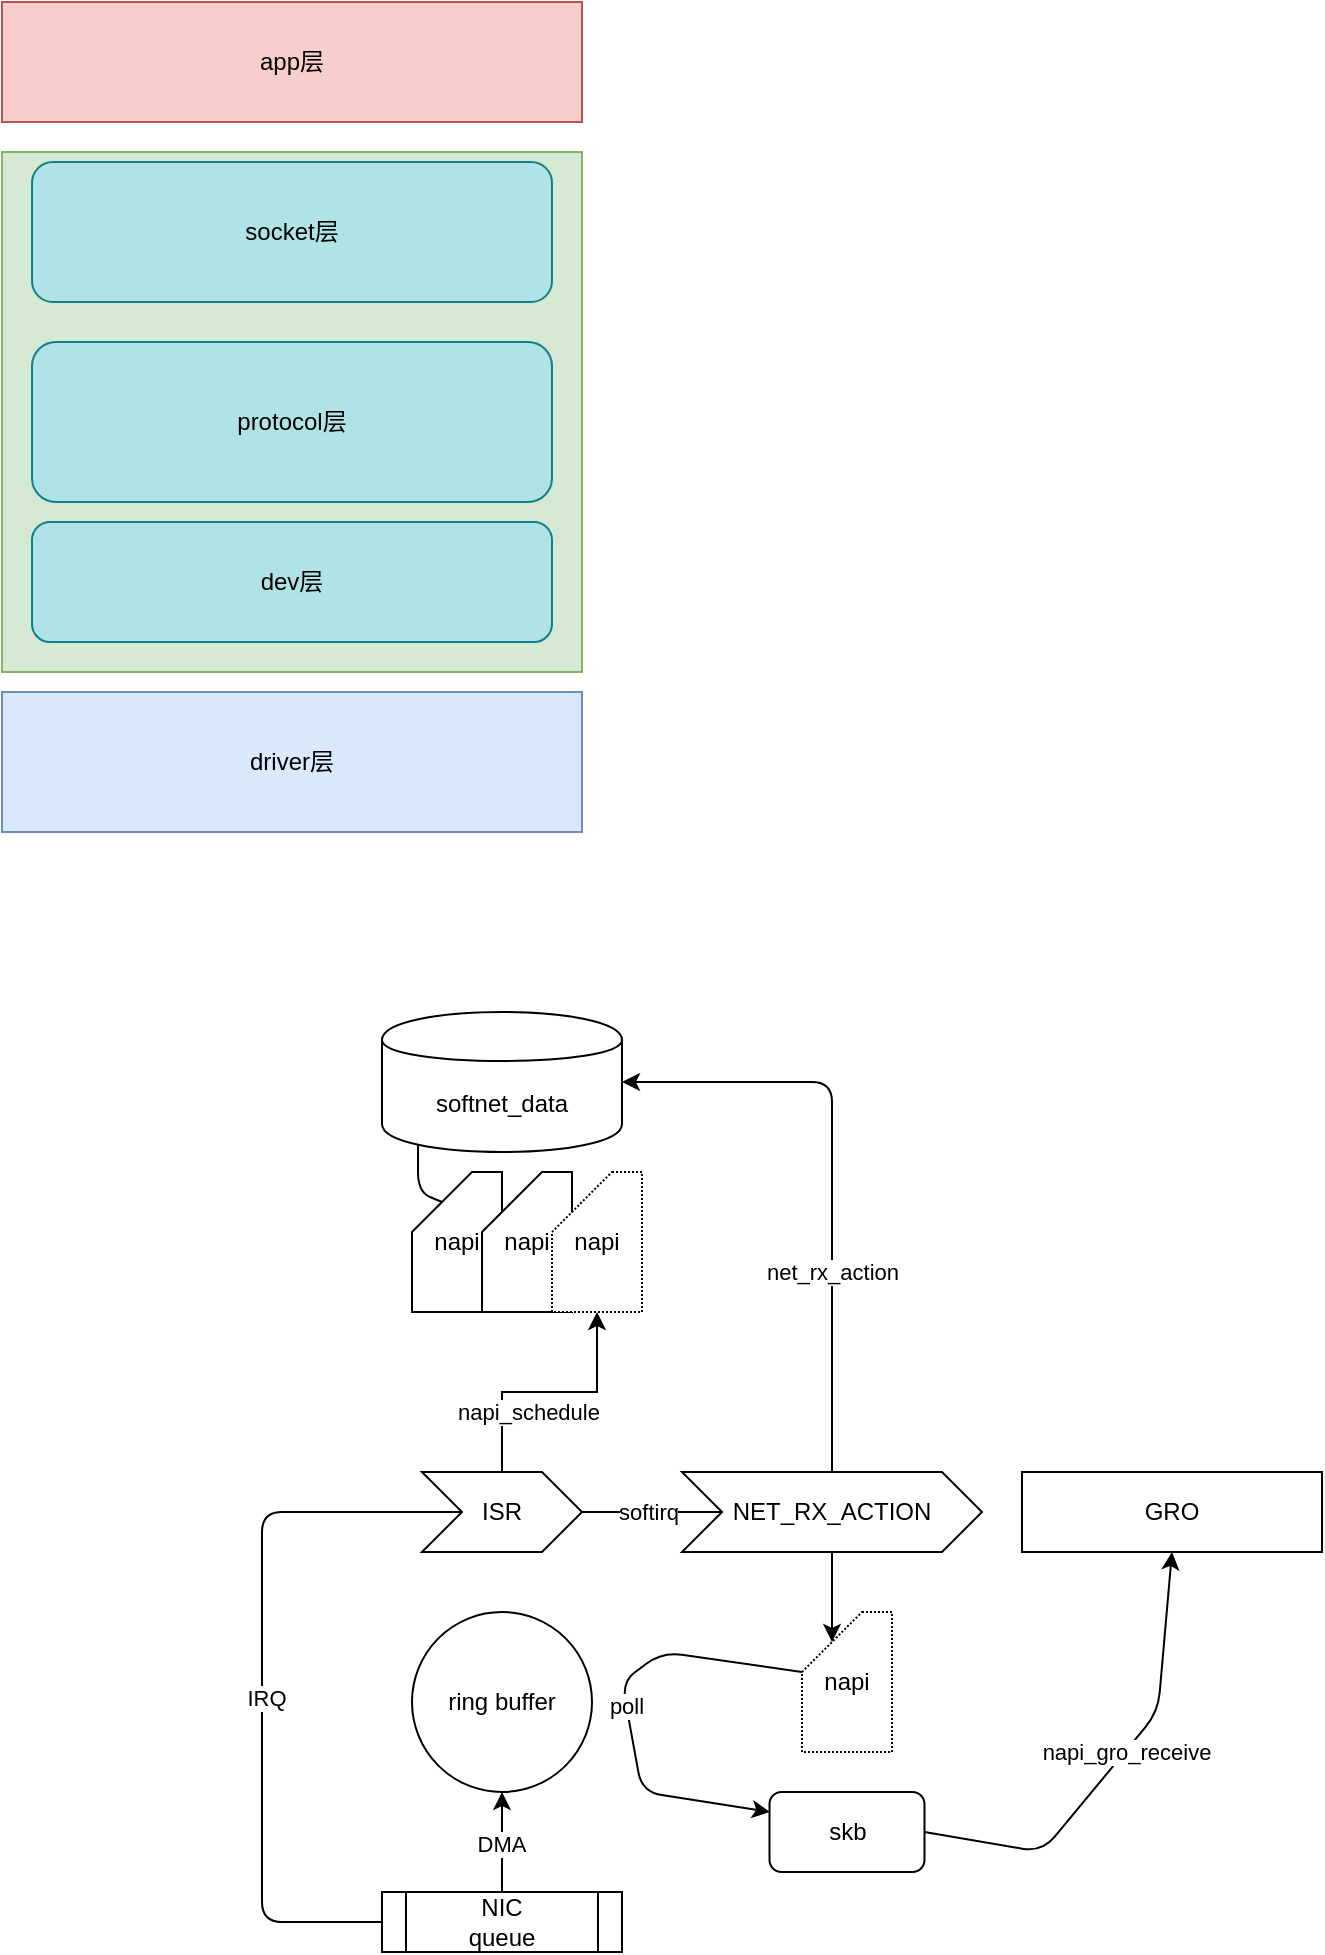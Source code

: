 <mxfile version="13.0.7" type="github">
  <diagram id="QSgkhsJ8-CCZ3Fh4raby" name="第 1 页">
    <mxGraphModel dx="506" dy="1191" grid="1" gridSize="10" guides="1" tooltips="1" connect="1" arrows="1" fold="1" page="1" pageScale="1" pageWidth="827" pageHeight="1169" math="0" shadow="0">
      <root>
        <mxCell id="0" />
        <mxCell id="1" parent="0" />
        <mxCell id="qL4h5Hli39V2gupRvyvF-1" value="" style="rounded=0;whiteSpace=wrap;html=1;fillColor=#d5e8d4;strokeColor=#82b366;" parent="1" vertex="1">
          <mxGeometry x="40" y="100" width="290" height="260" as="geometry" />
        </mxCell>
        <mxCell id="qL4h5Hli39V2gupRvyvF-2" value="&lt;div&gt;driver层&lt;/div&gt;" style="rounded=0;whiteSpace=wrap;html=1;fillColor=#dae8fc;strokeColor=#6c8ebf;align=center;" parent="1" vertex="1">
          <mxGeometry x="40" y="370" width="290" height="70" as="geometry" />
        </mxCell>
        <mxCell id="qL4h5Hli39V2gupRvyvF-3" value="app层" style="rounded=0;whiteSpace=wrap;html=1;fillColor=#f8cecc;strokeColor=#b85450;align=center;" parent="1" vertex="1">
          <mxGeometry x="40" y="25" width="290" height="60" as="geometry" />
        </mxCell>
        <mxCell id="qL4h5Hli39V2gupRvyvF-4" value="socket层" style="rounded=1;whiteSpace=wrap;html=1;fillColor=#b0e3e6;strokeColor=#0e8088;" parent="1" vertex="1">
          <mxGeometry x="55" y="105" width="260" height="70" as="geometry" />
        </mxCell>
        <mxCell id="qL4h5Hli39V2gupRvyvF-5" value="protocol层" style="rounded=1;whiteSpace=wrap;html=1;fillColor=#b0e3e6;strokeColor=#0e8088;" parent="1" vertex="1">
          <mxGeometry x="55" y="195" width="260" height="80" as="geometry" />
        </mxCell>
        <mxCell id="qL4h5Hli39V2gupRvyvF-6" value="dev层" style="rounded=1;whiteSpace=wrap;html=1;fillColor=#b0e3e6;strokeColor=#0e8088;" parent="1" vertex="1">
          <mxGeometry x="55" y="285" width="260" height="60" as="geometry" />
        </mxCell>
        <mxCell id="DjlL4Gagi0AbFThIr3c9-20" value="" style="edgeStyle=orthogonalEdgeStyle;rounded=0;orthogonalLoop=1;jettySize=auto;html=1;" edge="1" parent="1" source="DjlL4Gagi0AbFThIr3c9-1" target="DjlL4Gagi0AbFThIr3c9-2">
          <mxGeometry relative="1" as="geometry" />
        </mxCell>
        <mxCell id="DjlL4Gagi0AbFThIr3c9-21" value="DMA&amp;nbsp;" style="edgeLabel;html=1;align=center;verticalAlign=middle;resizable=0;points=[];" vertex="1" connectable="0" parent="DjlL4Gagi0AbFThIr3c9-20">
          <mxGeometry x="-0.04" y="-1" relative="1" as="geometry">
            <mxPoint as="offset" />
          </mxGeometry>
        </mxCell>
        <mxCell id="DjlL4Gagi0AbFThIr3c9-1" value="NIC&lt;br&gt;queue" style="shape=process;whiteSpace=wrap;html=1;backgroundOutline=1;rotation=0;" vertex="1" parent="1">
          <mxGeometry x="230" y="970" width="120" height="30" as="geometry" />
        </mxCell>
        <mxCell id="DjlL4Gagi0AbFThIr3c9-2" value="ring buffer" style="ellipse;whiteSpace=wrap;html=1;aspect=fixed;" vertex="1" parent="1">
          <mxGeometry x="245" y="830" width="90" height="90" as="geometry" />
        </mxCell>
        <mxCell id="DjlL4Gagi0AbFThIr3c9-5" value="ISR" style="shape=step;perimeter=stepPerimeter;whiteSpace=wrap;html=1;fixedSize=1;" vertex="1" parent="1">
          <mxGeometry x="250" y="760" width="80" height="40" as="geometry" />
        </mxCell>
        <mxCell id="DjlL4Gagi0AbFThIr3c9-26" value="" style="edgeStyle=orthogonalEdgeStyle;rounded=0;orthogonalLoop=1;jettySize=auto;html=1;entryX=0.5;entryY=1;entryDx=0;entryDy=0;entryPerimeter=0;" edge="1" parent="1" source="DjlL4Gagi0AbFThIr3c9-5" target="DjlL4Gagi0AbFThIr3c9-46">
          <mxGeometry relative="1" as="geometry">
            <Array as="points">
              <mxPoint x="290" y="720" />
              <mxPoint x="337" y="720" />
            </Array>
          </mxGeometry>
        </mxCell>
        <mxCell id="DjlL4Gagi0AbFThIr3c9-27" value="napi_schedule" style="edgeLabel;html=1;align=center;verticalAlign=middle;resizable=0;points=[];" vertex="1" connectable="0" parent="DjlL4Gagi0AbFThIr3c9-26">
          <mxGeometry y="1" relative="1" as="geometry">
            <mxPoint x="-11.25" y="11" as="offset" />
          </mxGeometry>
        </mxCell>
        <mxCell id="DjlL4Gagi0AbFThIr3c9-10" value="napi" style="shape=card;whiteSpace=wrap;html=1;align=center;" vertex="1" parent="1">
          <mxGeometry x="245" y="610" width="45" height="70" as="geometry" />
        </mxCell>
        <mxCell id="DjlL4Gagi0AbFThIr3c9-17" value="&lt;span&gt;softnet_data&lt;/span&gt;" style="shape=cylinder;whiteSpace=wrap;html=1;boundedLbl=1;backgroundOutline=1;" vertex="1" parent="1">
          <mxGeometry x="230" y="530" width="120" height="70" as="geometry" />
        </mxCell>
        <mxCell id="DjlL4Gagi0AbFThIr3c9-24" value="" style="endArrow=none;html=1;exitX=0;exitY=0.5;exitDx=0;exitDy=0;" edge="1" parent="1" source="DjlL4Gagi0AbFThIr3c9-1">
          <mxGeometry width="50" height="50" relative="1" as="geometry">
            <mxPoint x="420" y="930" as="sourcePoint" />
            <mxPoint x="270" y="780" as="targetPoint" />
            <Array as="points">
              <mxPoint x="170" y="985" />
              <mxPoint x="170" y="780" />
            </Array>
          </mxGeometry>
        </mxCell>
        <mxCell id="DjlL4Gagi0AbFThIr3c9-25" value="IRQ" style="edgeLabel;html=1;align=center;verticalAlign=middle;resizable=0;points=[];" vertex="1" connectable="0" parent="DjlL4Gagi0AbFThIr3c9-24">
          <mxGeometry x="-0.058" y="-2" relative="1" as="geometry">
            <mxPoint as="offset" />
          </mxGeometry>
        </mxCell>
        <mxCell id="DjlL4Gagi0AbFThIr3c9-28" value="NET_RX_ACTION" style="shape=step;perimeter=stepPerimeter;whiteSpace=wrap;html=1;fixedSize=1;" vertex="1" parent="1">
          <mxGeometry x="380" y="760" width="150" height="40" as="geometry" />
        </mxCell>
        <mxCell id="DjlL4Gagi0AbFThIr3c9-52" value="GRO" style="shape=step;perimeter=stepPerimeter;whiteSpace=wrap;html=1;fixedSize=1;size=-10;" vertex="1" parent="1">
          <mxGeometry x="550" y="760" width="150" height="40" as="geometry" />
        </mxCell>
        <mxCell id="DjlL4Gagi0AbFThIr3c9-30" value="" style="endArrow=none;html=1;exitX=1;exitY=0.5;exitDx=0;exitDy=0;" edge="1" parent="1" source="DjlL4Gagi0AbFThIr3c9-5">
          <mxGeometry width="50" height="50" relative="1" as="geometry">
            <mxPoint x="420" y="930" as="sourcePoint" />
            <mxPoint x="400" y="780" as="targetPoint" />
          </mxGeometry>
        </mxCell>
        <mxCell id="DjlL4Gagi0AbFThIr3c9-31" value="softirq" style="edgeLabel;html=1;align=center;verticalAlign=middle;resizable=0;points=[];" vertex="1" connectable="0" parent="DjlL4Gagi0AbFThIr3c9-30">
          <mxGeometry x="-0.077" relative="1" as="geometry">
            <mxPoint as="offset" />
          </mxGeometry>
        </mxCell>
        <mxCell id="DjlL4Gagi0AbFThIr3c9-32" value="" style="endArrow=classic;html=1;exitX=0.5;exitY=0;exitDx=0;exitDy=0;entryX=1;entryY=0.5;entryDx=0;entryDy=0;" edge="1" parent="1" source="DjlL4Gagi0AbFThIr3c9-28" target="DjlL4Gagi0AbFThIr3c9-17">
          <mxGeometry width="50" height="50" relative="1" as="geometry">
            <mxPoint x="330" y="880" as="sourcePoint" />
            <mxPoint x="380" y="830" as="targetPoint" />
            <Array as="points">
              <mxPoint x="455" y="565" />
            </Array>
          </mxGeometry>
        </mxCell>
        <mxCell id="DjlL4Gagi0AbFThIr3c9-33" value="net_rx_action" style="edgeLabel;html=1;align=center;verticalAlign=middle;resizable=0;points=[];" vertex="1" connectable="0" parent="DjlL4Gagi0AbFThIr3c9-32">
          <mxGeometry x="0.033" relative="1" as="geometry">
            <mxPoint y="55" as="offset" />
          </mxGeometry>
        </mxCell>
        <mxCell id="DjlL4Gagi0AbFThIr3c9-35" value="napi" style="shape=card;whiteSpace=wrap;html=1;align=center;dashed=1;dashPattern=1 1;" vertex="1" parent="1">
          <mxGeometry x="440" y="830" width="45" height="70" as="geometry" />
        </mxCell>
        <mxCell id="DjlL4Gagi0AbFThIr3c9-36" value="" style="endArrow=classic;html=1;entryX=0;entryY=0;entryDx=15;entryDy=15;entryPerimeter=0;exitX=0.5;exitY=1;exitDx=0;exitDy=0;" edge="1" parent="1" source="DjlL4Gagi0AbFThIr3c9-28" target="DjlL4Gagi0AbFThIr3c9-35">
          <mxGeometry width="50" height="50" relative="1" as="geometry">
            <mxPoint x="360" y="850" as="sourcePoint" />
            <mxPoint x="410" y="800" as="targetPoint" />
          </mxGeometry>
        </mxCell>
        <mxCell id="DjlL4Gagi0AbFThIr3c9-42" value="skb" style="rounded=1;whiteSpace=wrap;html=1;" vertex="1" parent="1">
          <mxGeometry x="423.75" y="920" width="77.5" height="40" as="geometry" />
        </mxCell>
        <mxCell id="DjlL4Gagi0AbFThIr3c9-44" value="poll" style="endArrow=classic;html=1;exitX=0;exitY=0;exitDx=0;exitDy=30;exitPerimeter=0;" edge="1" parent="1" source="DjlL4Gagi0AbFThIr3c9-35">
          <mxGeometry width="50" height="50" relative="1" as="geometry">
            <mxPoint x="350" y="950" as="sourcePoint" />
            <mxPoint x="424" y="930" as="targetPoint" />
            <Array as="points">
              <mxPoint x="370" y="850" />
              <mxPoint x="350" y="865" />
              <mxPoint x="360" y="920" />
            </Array>
          </mxGeometry>
        </mxCell>
        <mxCell id="DjlL4Gagi0AbFThIr3c9-45" value="napi" style="shape=card;whiteSpace=wrap;html=1;align=center;" vertex="1" parent="1">
          <mxGeometry x="280" y="610" width="45" height="70" as="geometry" />
        </mxCell>
        <mxCell id="DjlL4Gagi0AbFThIr3c9-46" value="napi" style="shape=card;whiteSpace=wrap;html=1;align=center;dashed=1;dashPattern=1 1;" vertex="1" parent="1">
          <mxGeometry x="315" y="610" width="45" height="70" as="geometry" />
        </mxCell>
        <mxCell id="DjlL4Gagi0AbFThIr3c9-49" value="" style="endArrow=none;html=1;entryX=0;entryY=0;entryDx=15;entryDy=15;entryPerimeter=0;exitX=0.15;exitY=0.95;exitDx=0;exitDy=0;exitPerimeter=0;" edge="1" parent="1" source="DjlL4Gagi0AbFThIr3c9-17" target="DjlL4Gagi0AbFThIr3c9-10">
          <mxGeometry width="50" height="50" relative="1" as="geometry">
            <mxPoint x="350" y="870" as="sourcePoint" />
            <mxPoint x="400" y="820" as="targetPoint" />
            <Array as="points">
              <mxPoint x="248" y="620" />
            </Array>
          </mxGeometry>
        </mxCell>
        <mxCell id="DjlL4Gagi0AbFThIr3c9-55" value="" style="endArrow=classic;html=1;exitX=1;exitY=0.5;exitDx=0;exitDy=0;entryX=0.5;entryY=1;entryDx=0;entryDy=0;" edge="1" parent="1" source="DjlL4Gagi0AbFThIr3c9-42" target="DjlL4Gagi0AbFThIr3c9-52">
          <mxGeometry width="50" height="50" relative="1" as="geometry">
            <mxPoint x="490" y="850" as="sourcePoint" />
            <mxPoint x="540" y="800" as="targetPoint" />
            <Array as="points">
              <mxPoint x="560" y="950" />
              <mxPoint x="618" y="880" />
            </Array>
          </mxGeometry>
        </mxCell>
        <mxCell id="DjlL4Gagi0AbFThIr3c9-56" value="napi_gro_receive" style="edgeLabel;html=1;align=center;verticalAlign=middle;resizable=0;points=[];" vertex="1" connectable="0" parent="DjlL4Gagi0AbFThIr3c9-55">
          <mxGeometry x="0.09" y="-1" relative="1" as="geometry">
            <mxPoint x="-1" as="offset" />
          </mxGeometry>
        </mxCell>
      </root>
    </mxGraphModel>
  </diagram>
</mxfile>
